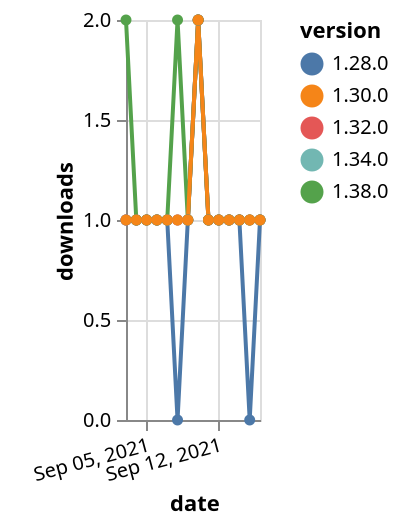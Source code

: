 {"$schema": "https://vega.github.io/schema/vega-lite/v5.json", "description": "A simple bar chart with embedded data.", "data": {"values": [{"date": "2021-09-03", "total": 167, "delta": 1, "version": "1.34.0"}, {"date": "2021-09-04", "total": 168, "delta": 1, "version": "1.34.0"}, {"date": "2021-09-05", "total": 169, "delta": 1, "version": "1.34.0"}, {"date": "2021-09-06", "total": 170, "delta": 1, "version": "1.34.0"}, {"date": "2021-09-07", "total": 171, "delta": 1, "version": "1.34.0"}, {"date": "2021-09-08", "total": 172, "delta": 1, "version": "1.34.0"}, {"date": "2021-09-09", "total": 173, "delta": 1, "version": "1.34.0"}, {"date": "2021-09-10", "total": 175, "delta": 2, "version": "1.34.0"}, {"date": "2021-09-11", "total": 176, "delta": 1, "version": "1.34.0"}, {"date": "2021-09-12", "total": 177, "delta": 1, "version": "1.34.0"}, {"date": "2021-09-13", "total": 178, "delta": 1, "version": "1.34.0"}, {"date": "2021-09-14", "total": 179, "delta": 1, "version": "1.34.0"}, {"date": "2021-09-15", "total": 180, "delta": 1, "version": "1.34.0"}, {"date": "2021-09-16", "total": 181, "delta": 1, "version": "1.34.0"}, {"date": "2021-09-03", "total": 192, "delta": 1, "version": "1.32.0"}, {"date": "2021-09-04", "total": 193, "delta": 1, "version": "1.32.0"}, {"date": "2021-09-05", "total": 194, "delta": 1, "version": "1.32.0"}, {"date": "2021-09-06", "total": 195, "delta": 1, "version": "1.32.0"}, {"date": "2021-09-07", "total": 196, "delta": 1, "version": "1.32.0"}, {"date": "2021-09-08", "total": 197, "delta": 1, "version": "1.32.0"}, {"date": "2021-09-09", "total": 198, "delta": 1, "version": "1.32.0"}, {"date": "2021-09-10", "total": 200, "delta": 2, "version": "1.32.0"}, {"date": "2021-09-11", "total": 201, "delta": 1, "version": "1.32.0"}, {"date": "2021-09-12", "total": 202, "delta": 1, "version": "1.32.0"}, {"date": "2021-09-13", "total": 203, "delta": 1, "version": "1.32.0"}, {"date": "2021-09-14", "total": 204, "delta": 1, "version": "1.32.0"}, {"date": "2021-09-15", "total": 205, "delta": 1, "version": "1.32.0"}, {"date": "2021-09-16", "total": 206, "delta": 1, "version": "1.32.0"}, {"date": "2021-09-03", "total": 259, "delta": 1, "version": "1.28.0"}, {"date": "2021-09-04", "total": 260, "delta": 1, "version": "1.28.0"}, {"date": "2021-09-05", "total": 261, "delta": 1, "version": "1.28.0"}, {"date": "2021-09-06", "total": 262, "delta": 1, "version": "1.28.0"}, {"date": "2021-09-07", "total": 263, "delta": 1, "version": "1.28.0"}, {"date": "2021-09-08", "total": 263, "delta": 0, "version": "1.28.0"}, {"date": "2021-09-09", "total": 264, "delta": 1, "version": "1.28.0"}, {"date": "2021-09-10", "total": 266, "delta": 2, "version": "1.28.0"}, {"date": "2021-09-11", "total": 267, "delta": 1, "version": "1.28.0"}, {"date": "2021-09-12", "total": 268, "delta": 1, "version": "1.28.0"}, {"date": "2021-09-13", "total": 269, "delta": 1, "version": "1.28.0"}, {"date": "2021-09-14", "total": 270, "delta": 1, "version": "1.28.0"}, {"date": "2021-09-15", "total": 270, "delta": 0, "version": "1.28.0"}, {"date": "2021-09-16", "total": 271, "delta": 1, "version": "1.28.0"}, {"date": "2021-09-03", "total": 129, "delta": 2, "version": "1.38.0"}, {"date": "2021-09-04", "total": 130, "delta": 1, "version": "1.38.0"}, {"date": "2021-09-05", "total": 131, "delta": 1, "version": "1.38.0"}, {"date": "2021-09-06", "total": 132, "delta": 1, "version": "1.38.0"}, {"date": "2021-09-07", "total": 133, "delta": 1, "version": "1.38.0"}, {"date": "2021-09-08", "total": 135, "delta": 2, "version": "1.38.0"}, {"date": "2021-09-09", "total": 136, "delta": 1, "version": "1.38.0"}, {"date": "2021-09-10", "total": 138, "delta": 2, "version": "1.38.0"}, {"date": "2021-09-11", "total": 139, "delta": 1, "version": "1.38.0"}, {"date": "2021-09-12", "total": 140, "delta": 1, "version": "1.38.0"}, {"date": "2021-09-13", "total": 141, "delta": 1, "version": "1.38.0"}, {"date": "2021-09-14", "total": 142, "delta": 1, "version": "1.38.0"}, {"date": "2021-09-15", "total": 143, "delta": 1, "version": "1.38.0"}, {"date": "2021-09-16", "total": 144, "delta": 1, "version": "1.38.0"}, {"date": "2021-09-03", "total": 205, "delta": 1, "version": "1.30.0"}, {"date": "2021-09-04", "total": 206, "delta": 1, "version": "1.30.0"}, {"date": "2021-09-05", "total": 207, "delta": 1, "version": "1.30.0"}, {"date": "2021-09-06", "total": 208, "delta": 1, "version": "1.30.0"}, {"date": "2021-09-07", "total": 209, "delta": 1, "version": "1.30.0"}, {"date": "2021-09-08", "total": 210, "delta": 1, "version": "1.30.0"}, {"date": "2021-09-09", "total": 211, "delta": 1, "version": "1.30.0"}, {"date": "2021-09-10", "total": 213, "delta": 2, "version": "1.30.0"}, {"date": "2021-09-11", "total": 214, "delta": 1, "version": "1.30.0"}, {"date": "2021-09-12", "total": 215, "delta": 1, "version": "1.30.0"}, {"date": "2021-09-13", "total": 216, "delta": 1, "version": "1.30.0"}, {"date": "2021-09-14", "total": 217, "delta": 1, "version": "1.30.0"}, {"date": "2021-09-15", "total": 218, "delta": 1, "version": "1.30.0"}, {"date": "2021-09-16", "total": 219, "delta": 1, "version": "1.30.0"}]}, "width": "container", "mark": {"type": "line", "point": {"filled": true}}, "encoding": {"x": {"field": "date", "type": "temporal", "timeUnit": "yearmonthdate", "title": "date", "axis": {"labelAngle": -15}}, "y": {"field": "delta", "type": "quantitative", "title": "downloads"}, "color": {"field": "version", "type": "nominal"}, "tooltip": {"field": "delta"}}}